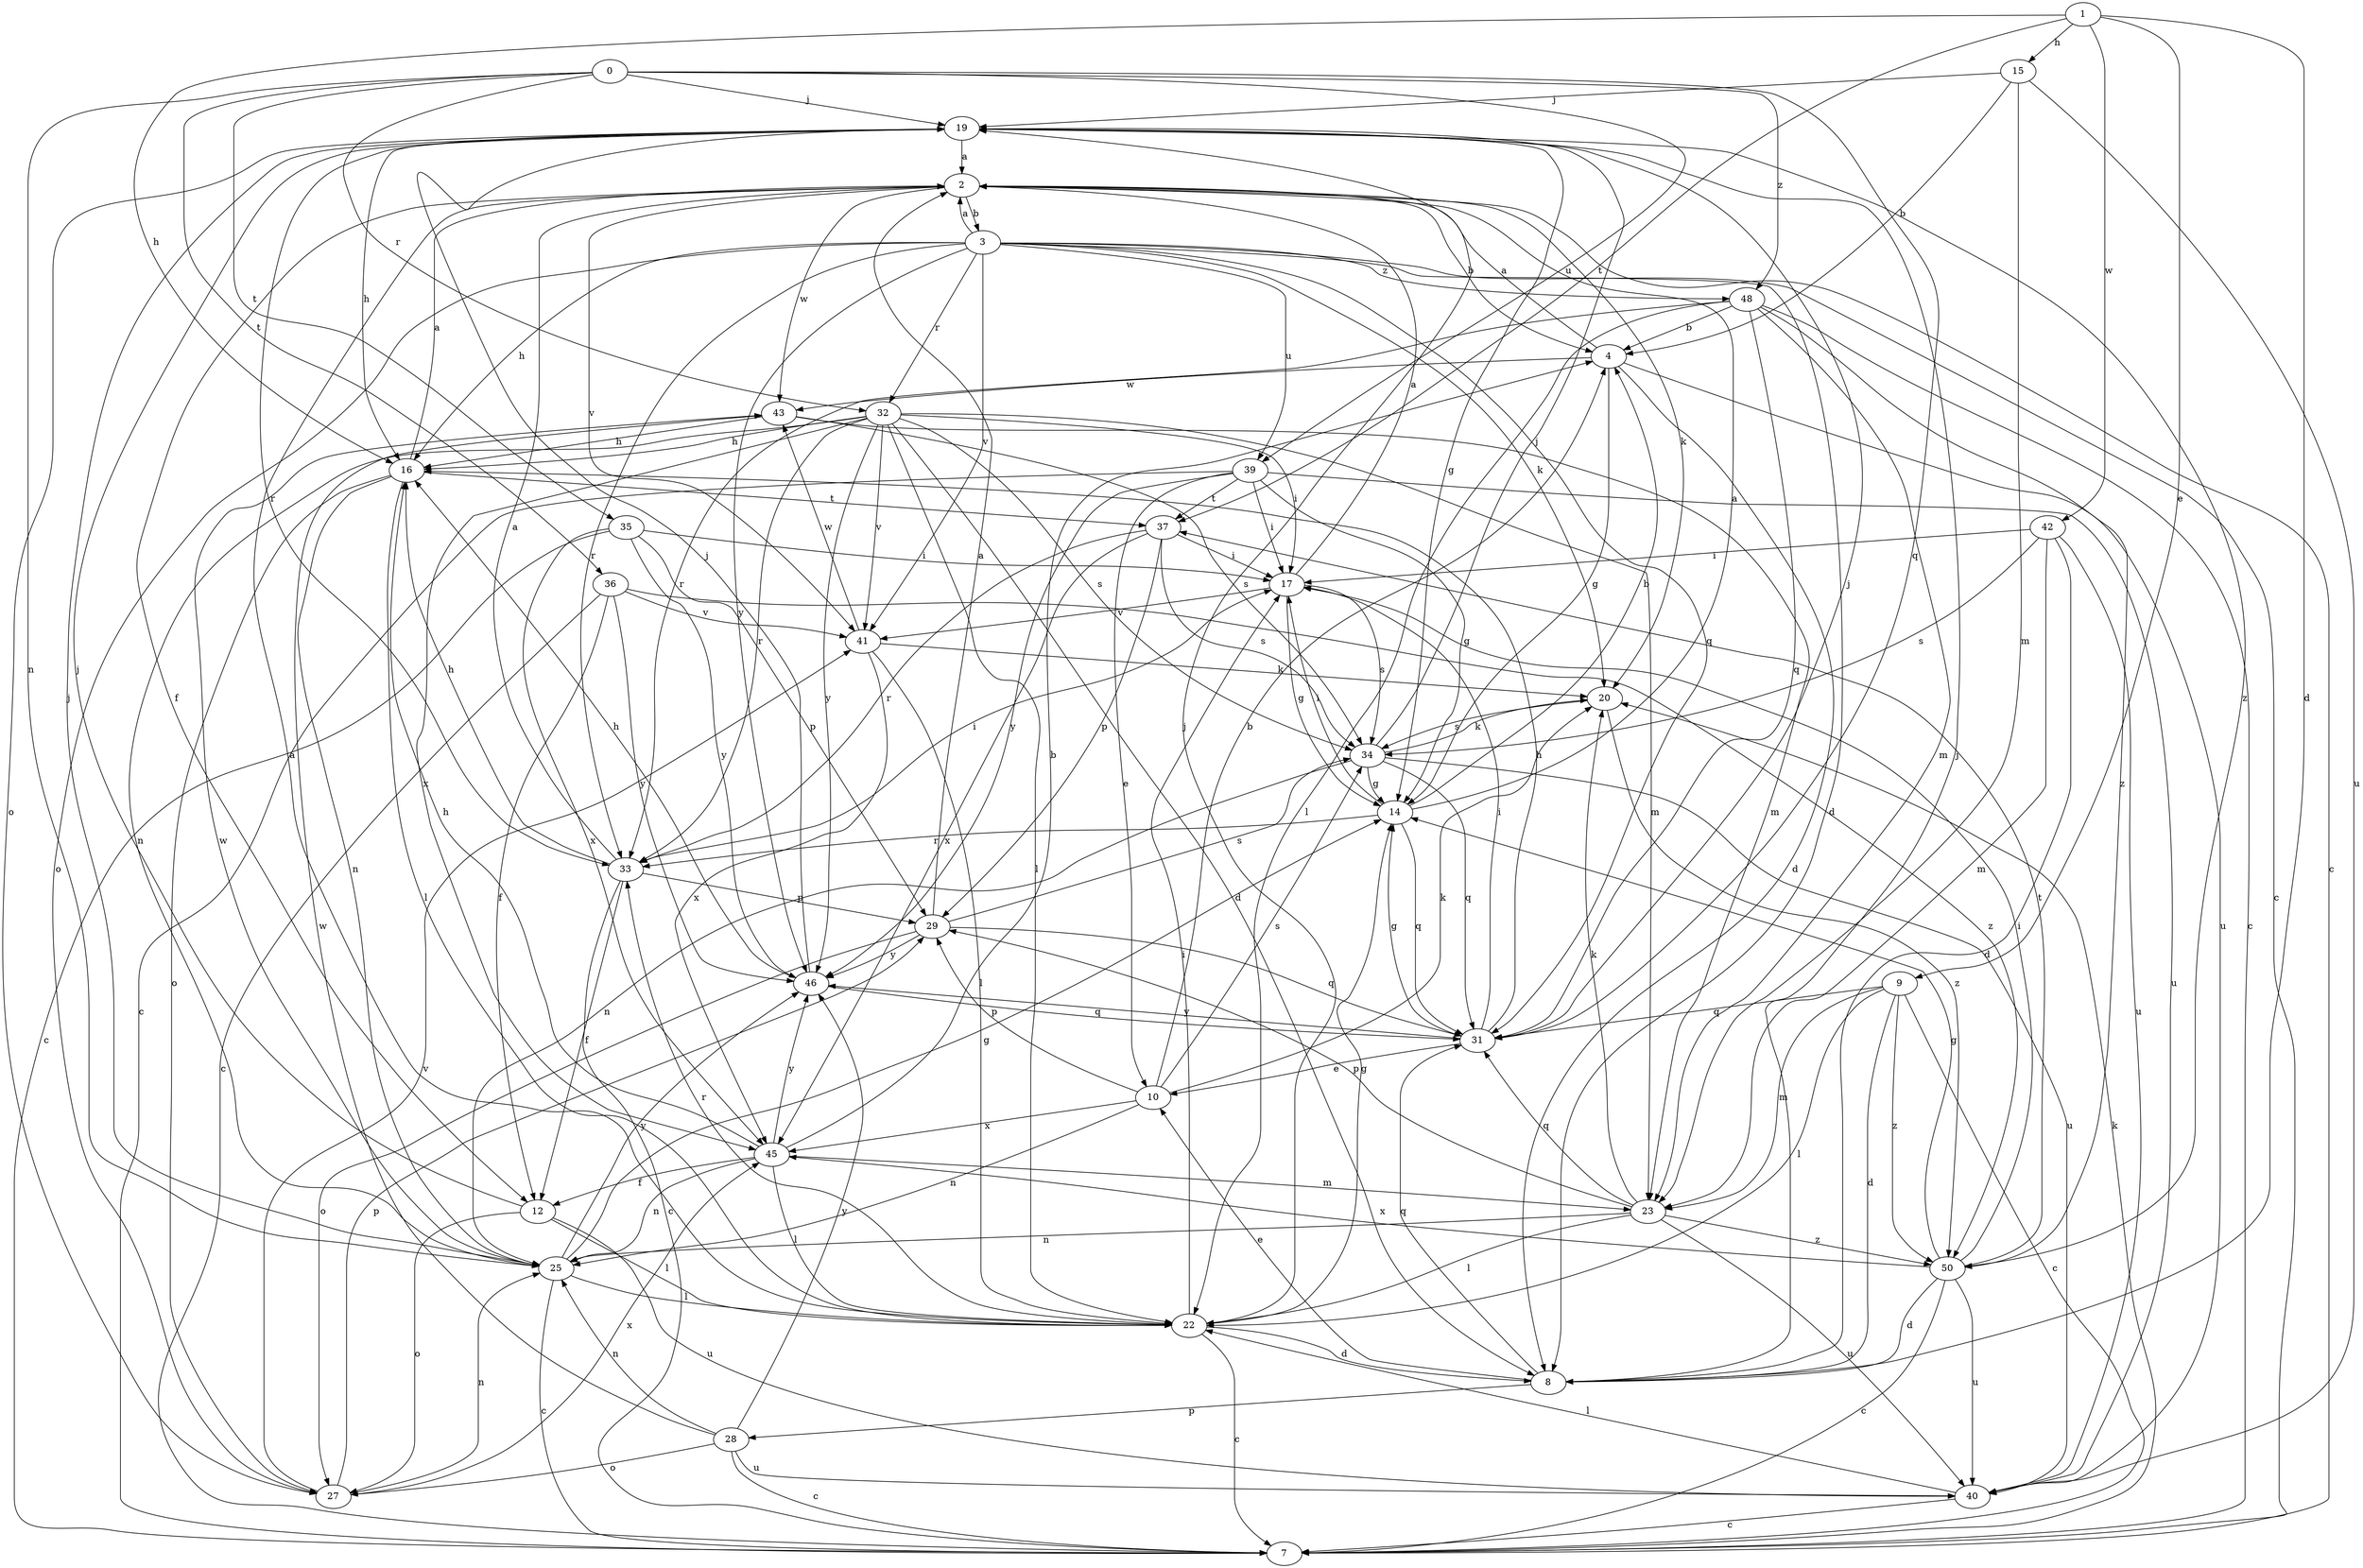 strict digraph  {
0;
1;
2;
3;
4;
7;
8;
9;
10;
12;
14;
15;
16;
17;
19;
20;
22;
23;
25;
27;
28;
29;
31;
32;
33;
34;
35;
36;
37;
39;
40;
41;
42;
43;
45;
46;
48;
50;
0 -> 19  [label=j];
0 -> 25  [label=n];
0 -> 31  [label=q];
0 -> 32  [label=r];
0 -> 35  [label=t];
0 -> 36  [label=t];
0 -> 39  [label=u];
0 -> 48  [label=z];
1 -> 8  [label=d];
1 -> 9  [label=e];
1 -> 15  [label=h];
1 -> 16  [label=h];
1 -> 37  [label=t];
1 -> 42  [label=w];
2 -> 3  [label=b];
2 -> 4  [label=b];
2 -> 7  [label=c];
2 -> 12  [label=f];
2 -> 20  [label=k];
2 -> 41  [label=v];
2 -> 43  [label=w];
3 -> 2  [label=a];
3 -> 7  [label=c];
3 -> 8  [label=d];
3 -> 16  [label=h];
3 -> 20  [label=k];
3 -> 27  [label=o];
3 -> 31  [label=q];
3 -> 32  [label=r];
3 -> 33  [label=r];
3 -> 39  [label=u];
3 -> 41  [label=v];
3 -> 46  [label=y];
3 -> 48  [label=z];
4 -> 2  [label=a];
4 -> 8  [label=d];
4 -> 14  [label=g];
4 -> 40  [label=u];
4 -> 43  [label=w];
7 -> 20  [label=k];
8 -> 10  [label=e];
8 -> 19  [label=j];
8 -> 28  [label=p];
8 -> 31  [label=q];
9 -> 7  [label=c];
9 -> 8  [label=d];
9 -> 22  [label=l];
9 -> 23  [label=m];
9 -> 31  [label=q];
9 -> 50  [label=z];
10 -> 4  [label=b];
10 -> 20  [label=k];
10 -> 25  [label=n];
10 -> 29  [label=p];
10 -> 34  [label=s];
10 -> 45  [label=x];
12 -> 19  [label=j];
12 -> 22  [label=l];
12 -> 27  [label=o];
12 -> 40  [label=u];
14 -> 2  [label=a];
14 -> 4  [label=b];
14 -> 17  [label=i];
14 -> 31  [label=q];
14 -> 33  [label=r];
15 -> 4  [label=b];
15 -> 19  [label=j];
15 -> 23  [label=m];
15 -> 40  [label=u];
16 -> 2  [label=a];
16 -> 22  [label=l];
16 -> 25  [label=n];
16 -> 27  [label=o];
16 -> 37  [label=t];
17 -> 2  [label=a];
17 -> 14  [label=g];
17 -> 34  [label=s];
17 -> 41  [label=v];
19 -> 2  [label=a];
19 -> 14  [label=g];
19 -> 16  [label=h];
19 -> 27  [label=o];
19 -> 33  [label=r];
19 -> 50  [label=z];
20 -> 34  [label=s];
20 -> 50  [label=z];
22 -> 2  [label=a];
22 -> 7  [label=c];
22 -> 8  [label=d];
22 -> 14  [label=g];
22 -> 17  [label=i];
22 -> 19  [label=j];
22 -> 33  [label=r];
23 -> 20  [label=k];
23 -> 22  [label=l];
23 -> 25  [label=n];
23 -> 29  [label=p];
23 -> 31  [label=q];
23 -> 40  [label=u];
23 -> 50  [label=z];
25 -> 7  [label=c];
25 -> 14  [label=g];
25 -> 19  [label=j];
25 -> 22  [label=l];
25 -> 43  [label=w];
25 -> 46  [label=y];
27 -> 25  [label=n];
27 -> 29  [label=p];
27 -> 41  [label=v];
27 -> 45  [label=x];
28 -> 7  [label=c];
28 -> 25  [label=n];
28 -> 27  [label=o];
28 -> 40  [label=u];
28 -> 43  [label=w];
28 -> 46  [label=y];
29 -> 2  [label=a];
29 -> 27  [label=o];
29 -> 31  [label=q];
29 -> 34  [label=s];
29 -> 46  [label=y];
31 -> 10  [label=e];
31 -> 14  [label=g];
31 -> 16  [label=h];
31 -> 17  [label=i];
31 -> 19  [label=j];
31 -> 46  [label=y];
32 -> 8  [label=d];
32 -> 16  [label=h];
32 -> 17  [label=i];
32 -> 22  [label=l];
32 -> 23  [label=m];
32 -> 25  [label=n];
32 -> 33  [label=r];
32 -> 34  [label=s];
32 -> 41  [label=v];
32 -> 45  [label=x];
32 -> 46  [label=y];
33 -> 2  [label=a];
33 -> 7  [label=c];
33 -> 12  [label=f];
33 -> 16  [label=h];
33 -> 17  [label=i];
33 -> 29  [label=p];
34 -> 14  [label=g];
34 -> 19  [label=j];
34 -> 20  [label=k];
34 -> 25  [label=n];
34 -> 31  [label=q];
34 -> 40  [label=u];
35 -> 7  [label=c];
35 -> 17  [label=i];
35 -> 29  [label=p];
35 -> 45  [label=x];
35 -> 46  [label=y];
36 -> 7  [label=c];
36 -> 12  [label=f];
36 -> 41  [label=v];
36 -> 46  [label=y];
36 -> 50  [label=z];
37 -> 17  [label=i];
37 -> 29  [label=p];
37 -> 33  [label=r];
37 -> 34  [label=s];
37 -> 45  [label=x];
39 -> 7  [label=c];
39 -> 10  [label=e];
39 -> 14  [label=g];
39 -> 17  [label=i];
39 -> 37  [label=t];
39 -> 40  [label=u];
39 -> 46  [label=y];
40 -> 7  [label=c];
40 -> 22  [label=l];
41 -> 20  [label=k];
41 -> 22  [label=l];
41 -> 43  [label=w];
41 -> 45  [label=x];
42 -> 8  [label=d];
42 -> 17  [label=i];
42 -> 23  [label=m];
42 -> 34  [label=s];
42 -> 40  [label=u];
43 -> 16  [label=h];
43 -> 23  [label=m];
43 -> 34  [label=s];
45 -> 4  [label=b];
45 -> 12  [label=f];
45 -> 16  [label=h];
45 -> 22  [label=l];
45 -> 23  [label=m];
45 -> 25  [label=n];
45 -> 46  [label=y];
46 -> 16  [label=h];
46 -> 19  [label=j];
46 -> 31  [label=q];
48 -> 4  [label=b];
48 -> 7  [label=c];
48 -> 22  [label=l];
48 -> 23  [label=m];
48 -> 31  [label=q];
48 -> 33  [label=r];
48 -> 50  [label=z];
50 -> 7  [label=c];
50 -> 8  [label=d];
50 -> 14  [label=g];
50 -> 17  [label=i];
50 -> 37  [label=t];
50 -> 40  [label=u];
50 -> 45  [label=x];
}
